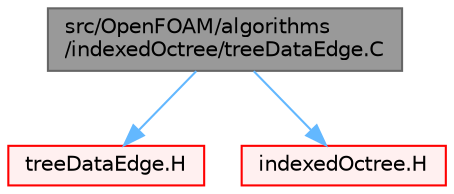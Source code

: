 digraph "src/OpenFOAM/algorithms/indexedOctree/treeDataEdge.C"
{
 // LATEX_PDF_SIZE
  bgcolor="transparent";
  edge [fontname=Helvetica,fontsize=10,labelfontname=Helvetica,labelfontsize=10];
  node [fontname=Helvetica,fontsize=10,shape=box,height=0.2,width=0.4];
  Node1 [id="Node000001",label="src/OpenFOAM/algorithms\l/indexedOctree/treeDataEdge.C",height=0.2,width=0.4,color="gray40", fillcolor="grey60", style="filled", fontcolor="black",tooltip=" "];
  Node1 -> Node2 [id="edge1_Node000001_Node000002",color="steelblue1",style="solid",tooltip=" "];
  Node2 [id="Node000002",label="treeDataEdge.H",height=0.2,width=0.4,color="red", fillcolor="#FFF0F0", style="filled",URL="$treeDataEdge_8H.html",tooltip=" "];
  Node1 -> Node225 [id="edge2_Node000001_Node000225",color="steelblue1",style="solid",tooltip=" "];
  Node225 [id="Node000225",label="indexedOctree.H",height=0.2,width=0.4,color="red", fillcolor="#FFF0F0", style="filled",URL="$indexedOctree_8H.html",tooltip=" "];
}
